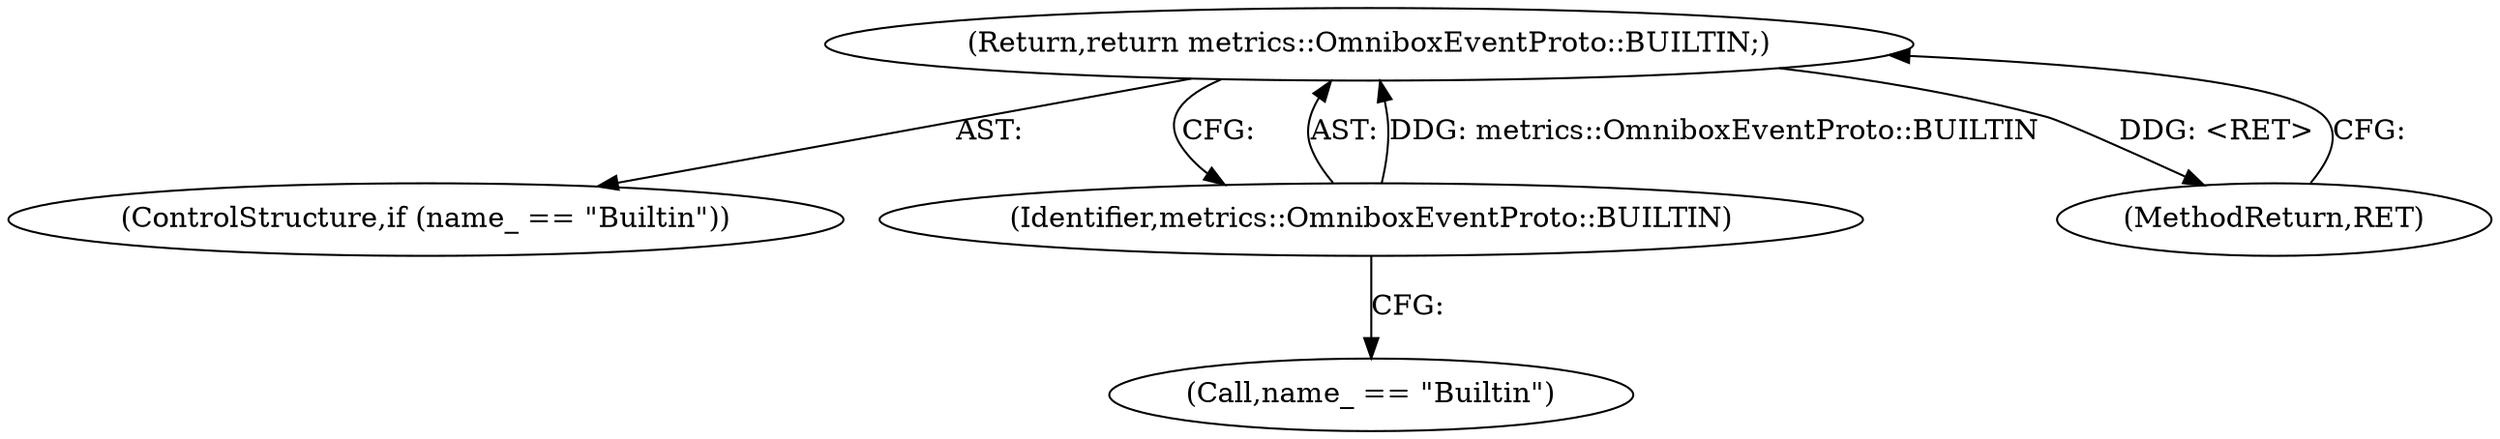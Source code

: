 digraph "1_Chrome_30f5bc981921d9c0221c82f38d80bd2d5c86a022_0@del" {
"1000136" [label="(Return,return metrics::OmniboxEventProto::BUILTIN;)"];
"1000137" [label="(Identifier,metrics::OmniboxEventProto::BUILTIN)"];
"1000137" [label="(Identifier,metrics::OmniboxEventProto::BUILTIN)"];
"1000136" [label="(Return,return metrics::OmniboxEventProto::BUILTIN;)"];
"1000132" [label="(ControlStructure,if (name_ == \"Builtin\"))"];
"1000133" [label="(Call,name_ == \"Builtin\")"];
"1000153" [label="(MethodReturn,RET)"];
"1000136" -> "1000132"  [label="AST: "];
"1000136" -> "1000137"  [label="CFG: "];
"1000137" -> "1000136"  [label="AST: "];
"1000153" -> "1000136"  [label="CFG: "];
"1000136" -> "1000153"  [label="DDG: <RET>"];
"1000137" -> "1000136"  [label="DDG: metrics::OmniboxEventProto::BUILTIN"];
"1000137" -> "1000133"  [label="CFG: "];
}

